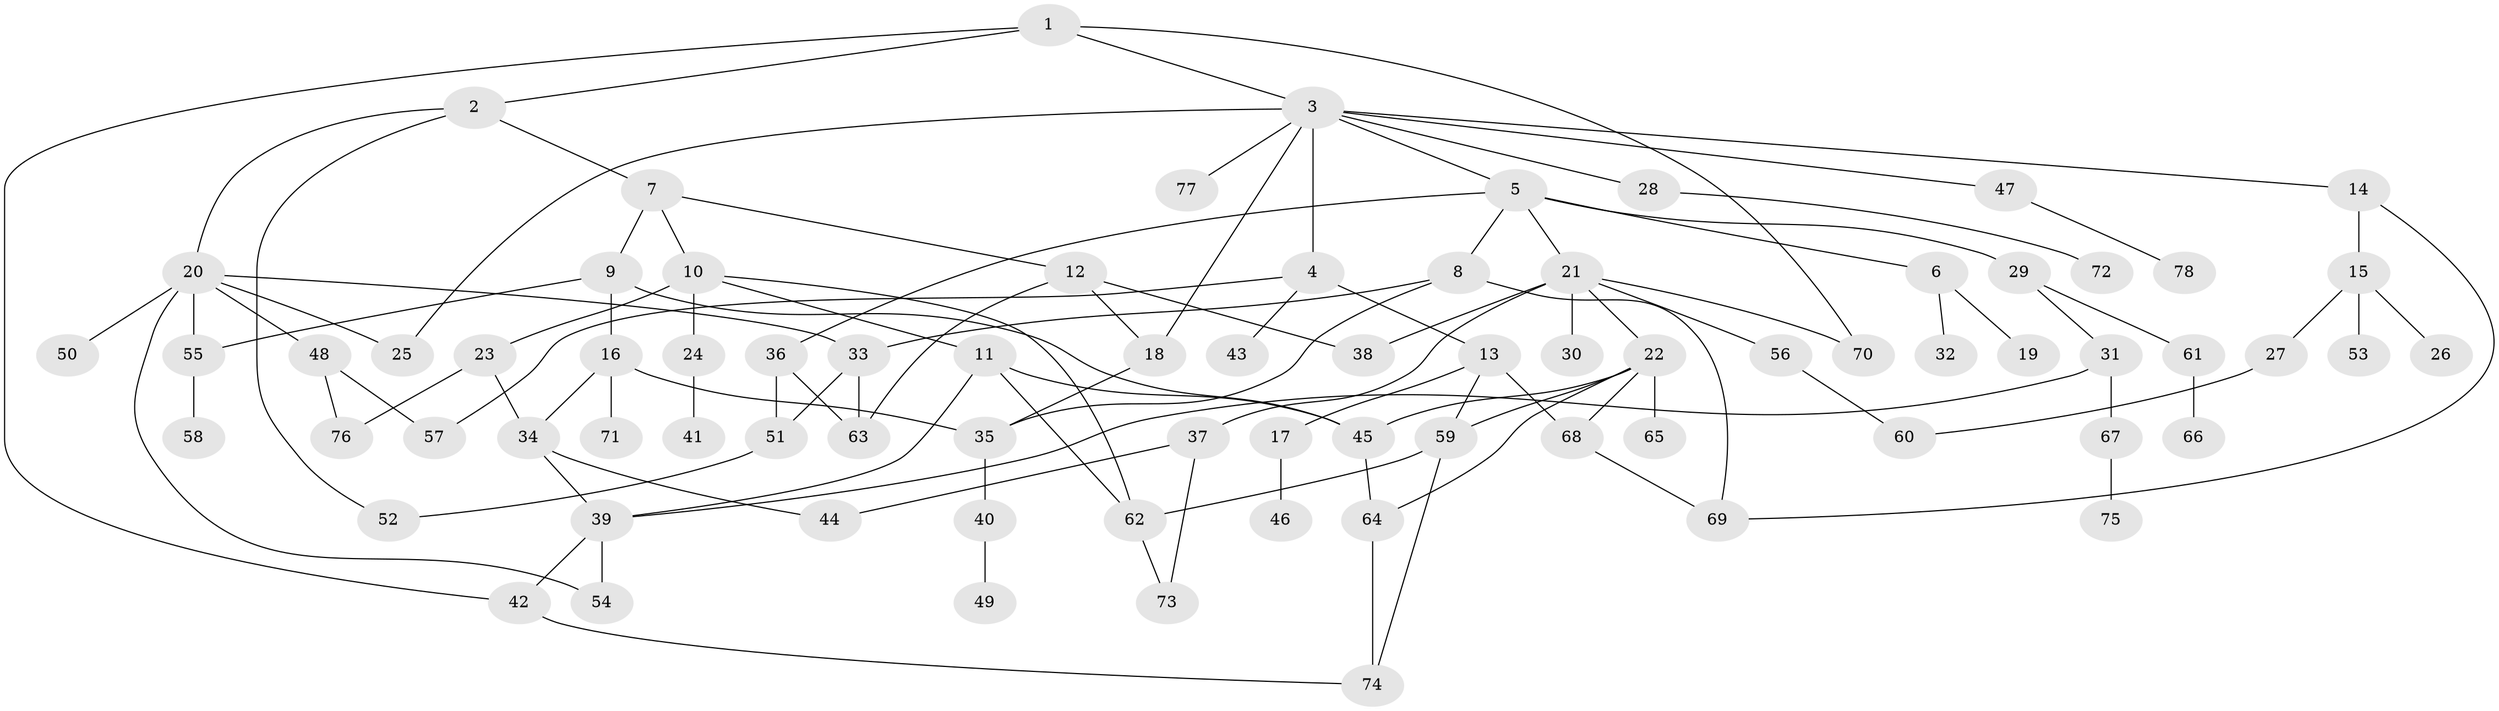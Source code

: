 // Generated by graph-tools (version 1.1) at 2025/34/03/09/25 02:34:10]
// undirected, 78 vertices, 110 edges
graph export_dot {
graph [start="1"]
  node [color=gray90,style=filled];
  1;
  2;
  3;
  4;
  5;
  6;
  7;
  8;
  9;
  10;
  11;
  12;
  13;
  14;
  15;
  16;
  17;
  18;
  19;
  20;
  21;
  22;
  23;
  24;
  25;
  26;
  27;
  28;
  29;
  30;
  31;
  32;
  33;
  34;
  35;
  36;
  37;
  38;
  39;
  40;
  41;
  42;
  43;
  44;
  45;
  46;
  47;
  48;
  49;
  50;
  51;
  52;
  53;
  54;
  55;
  56;
  57;
  58;
  59;
  60;
  61;
  62;
  63;
  64;
  65;
  66;
  67;
  68;
  69;
  70;
  71;
  72;
  73;
  74;
  75;
  76;
  77;
  78;
  1 -- 2;
  1 -- 3;
  1 -- 42;
  1 -- 70;
  2 -- 7;
  2 -- 20;
  2 -- 52;
  3 -- 4;
  3 -- 5;
  3 -- 14;
  3 -- 28;
  3 -- 47;
  3 -- 77;
  3 -- 18;
  3 -- 25;
  4 -- 13;
  4 -- 43;
  4 -- 57;
  5 -- 6;
  5 -- 8;
  5 -- 21;
  5 -- 29;
  5 -- 36;
  6 -- 19;
  6 -- 32;
  7 -- 9;
  7 -- 10;
  7 -- 12;
  8 -- 69;
  8 -- 35;
  8 -- 33;
  9 -- 16;
  9 -- 55;
  9 -- 45;
  10 -- 11;
  10 -- 23;
  10 -- 24;
  10 -- 62;
  11 -- 45;
  11 -- 62;
  11 -- 39;
  12 -- 18;
  12 -- 63;
  12 -- 38;
  13 -- 17;
  13 -- 59;
  13 -- 68;
  14 -- 15;
  14 -- 69;
  15 -- 26;
  15 -- 27;
  15 -- 53;
  16 -- 35;
  16 -- 71;
  16 -- 34;
  17 -- 46;
  18 -- 35;
  20 -- 25;
  20 -- 33;
  20 -- 48;
  20 -- 50;
  20 -- 54;
  20 -- 55;
  21 -- 22;
  21 -- 30;
  21 -- 37;
  21 -- 38;
  21 -- 56;
  21 -- 70;
  22 -- 64;
  22 -- 65;
  22 -- 68;
  22 -- 59;
  22 -- 45;
  23 -- 34;
  23 -- 76;
  24 -- 41;
  27 -- 60;
  28 -- 72;
  29 -- 31;
  29 -- 61;
  31 -- 39;
  31 -- 67;
  33 -- 63;
  33 -- 51;
  34 -- 44;
  34 -- 39;
  35 -- 40;
  36 -- 51;
  36 -- 63;
  37 -- 44;
  37 -- 73;
  39 -- 54;
  39 -- 42;
  40 -- 49;
  42 -- 74;
  45 -- 64;
  47 -- 78;
  48 -- 57;
  48 -- 76;
  51 -- 52;
  55 -- 58;
  56 -- 60;
  59 -- 74;
  59 -- 62;
  61 -- 66;
  62 -- 73;
  64 -- 74;
  67 -- 75;
  68 -- 69;
}
